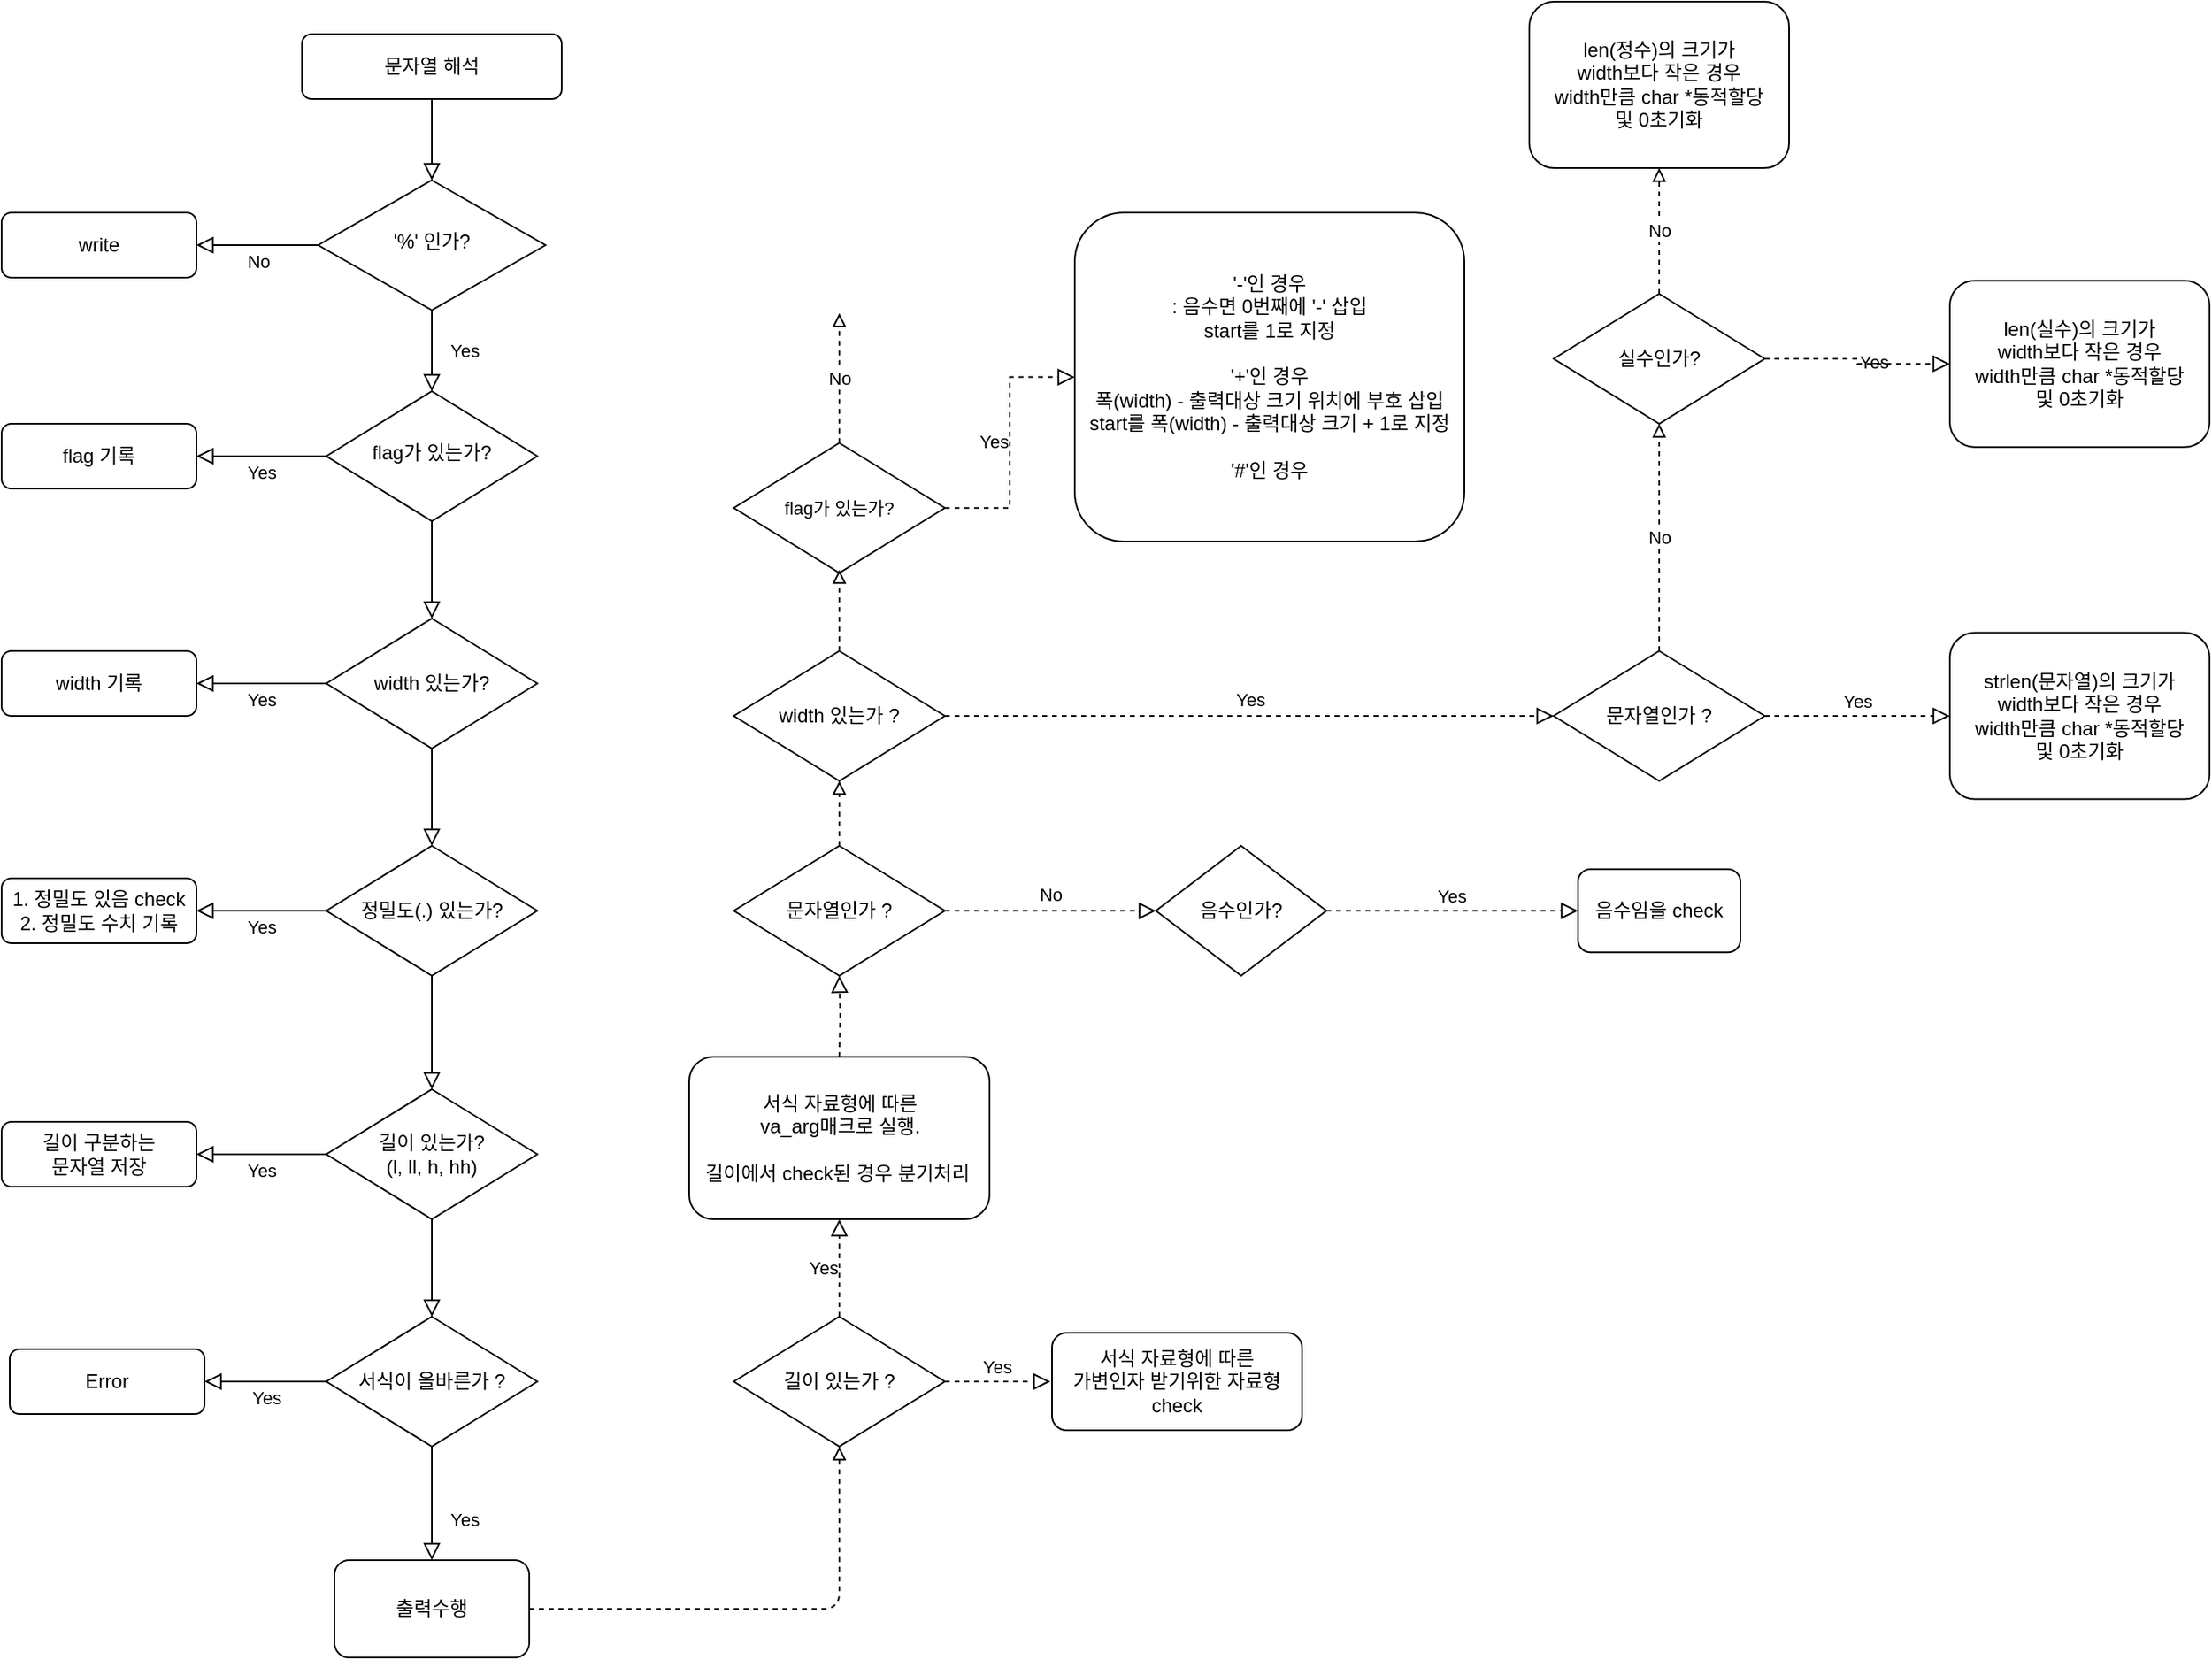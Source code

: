 <mxfile version="13.8.8" type="github">
  <diagram id="C5RBs43oDa-KdzZeNtuy" name="Page-1">
    <mxGraphModel dx="1545" dy="794" grid="1" gridSize="10" guides="1" tooltips="1" connect="1" arrows="1" fold="1" page="1" pageScale="1" pageWidth="827" pageHeight="1169" math="0" shadow="0">
      <root>
        <mxCell id="WIyWlLk6GJQsqaUBKTNV-0" />
        <mxCell id="WIyWlLk6GJQsqaUBKTNV-1" parent="WIyWlLk6GJQsqaUBKTNV-0" />
        <mxCell id="WIyWlLk6GJQsqaUBKTNV-2" value="" style="rounded=0;html=1;jettySize=auto;orthogonalLoop=1;fontSize=11;endArrow=block;endFill=0;endSize=8;strokeWidth=1;shadow=0;labelBackgroundColor=none;edgeStyle=orthogonalEdgeStyle;" parent="WIyWlLk6GJQsqaUBKTNV-1" source="WIyWlLk6GJQsqaUBKTNV-3" target="WIyWlLk6GJQsqaUBKTNV-6" edge="1">
          <mxGeometry relative="1" as="geometry" />
        </mxCell>
        <mxCell id="WIyWlLk6GJQsqaUBKTNV-3" value="문자열 해석" style="rounded=1;whiteSpace=wrap;html=1;fontSize=12;glass=0;strokeWidth=1;shadow=0;" parent="WIyWlLk6GJQsqaUBKTNV-1" vertex="1">
          <mxGeometry x="315" y="190" width="160" height="40" as="geometry" />
        </mxCell>
        <mxCell id="WIyWlLk6GJQsqaUBKTNV-4" value="Yes" style="rounded=0;html=1;jettySize=auto;orthogonalLoop=1;fontSize=11;endArrow=block;endFill=0;endSize=8;strokeWidth=1;shadow=0;labelBackgroundColor=none;edgeStyle=orthogonalEdgeStyle;" parent="WIyWlLk6GJQsqaUBKTNV-1" source="WIyWlLk6GJQsqaUBKTNV-6" target="WIyWlLk6GJQsqaUBKTNV-10" edge="1">
          <mxGeometry y="20" relative="1" as="geometry">
            <mxPoint as="offset" />
          </mxGeometry>
        </mxCell>
        <mxCell id="WIyWlLk6GJQsqaUBKTNV-5" value="No" style="edgeStyle=orthogonalEdgeStyle;rounded=0;html=1;jettySize=auto;orthogonalLoop=1;fontSize=11;endArrow=block;endFill=0;endSize=8;strokeWidth=1;shadow=0;labelBackgroundColor=none;entryX=1;entryY=0.5;entryDx=0;entryDy=0;exitX=0;exitY=0.5;exitDx=0;exitDy=0;" parent="WIyWlLk6GJQsqaUBKTNV-1" source="WIyWlLk6GJQsqaUBKTNV-6" target="WIyWlLk6GJQsqaUBKTNV-7" edge="1">
          <mxGeometry y="10" relative="1" as="geometry">
            <mxPoint as="offset" />
            <mxPoint x="46" y="320" as="sourcePoint" />
          </mxGeometry>
        </mxCell>
        <mxCell id="WIyWlLk6GJQsqaUBKTNV-6" value="&#39;%&#39; 인가?" style="rhombus;whiteSpace=wrap;html=1;shadow=0;fontFamily=Helvetica;fontSize=12;align=center;strokeWidth=1;spacing=6;spacingTop=-4;" parent="WIyWlLk6GJQsqaUBKTNV-1" vertex="1">
          <mxGeometry x="325" y="280" width="140" height="80" as="geometry" />
        </mxCell>
        <mxCell id="WIyWlLk6GJQsqaUBKTNV-7" value="write" style="rounded=1;whiteSpace=wrap;html=1;fontSize=12;glass=0;strokeWidth=1;shadow=0;" parent="WIyWlLk6GJQsqaUBKTNV-1" vertex="1">
          <mxGeometry x="130" y="300" width="120" height="40" as="geometry" />
        </mxCell>
        <mxCell id="WIyWlLk6GJQsqaUBKTNV-8" value="" style="rounded=0;html=1;jettySize=auto;orthogonalLoop=1;fontSize=11;endArrow=block;endFill=0;endSize=8;strokeWidth=1;shadow=0;labelBackgroundColor=none;edgeStyle=orthogonalEdgeStyle;entryX=0.5;entryY=0;entryDx=0;entryDy=0;" parent="WIyWlLk6GJQsqaUBKTNV-1" source="WIyWlLk6GJQsqaUBKTNV-10" target="HWznGPXGOaG3OOnh7ew8-0" edge="1">
          <mxGeometry x="0.273" y="20" relative="1" as="geometry">
            <mxPoint as="offset" />
            <mxPoint x="415" y="540" as="targetPoint" />
            <Array as="points" />
          </mxGeometry>
        </mxCell>
        <mxCell id="WIyWlLk6GJQsqaUBKTNV-9" value="Yes" style="edgeStyle=orthogonalEdgeStyle;rounded=0;html=1;jettySize=auto;orthogonalLoop=1;fontSize=11;endArrow=block;endFill=0;endSize=8;strokeWidth=1;shadow=0;labelBackgroundColor=none;entryX=1;entryY=0.5;entryDx=0;entryDy=0;exitX=0;exitY=0.5;exitDx=0;exitDy=0;" parent="WIyWlLk6GJQsqaUBKTNV-1" source="WIyWlLk6GJQsqaUBKTNV-10" target="WIyWlLk6GJQsqaUBKTNV-12" edge="1">
          <mxGeometry y="10" relative="1" as="geometry">
            <mxPoint as="offset" />
            <mxPoint x="41" y="450" as="sourcePoint" />
          </mxGeometry>
        </mxCell>
        <mxCell id="WIyWlLk6GJQsqaUBKTNV-10" value="flag가 있는가?" style="rhombus;whiteSpace=wrap;html=1;shadow=0;fontFamily=Helvetica;fontSize=12;align=center;strokeWidth=1;spacing=6;spacingTop=-4;" parent="WIyWlLk6GJQsqaUBKTNV-1" vertex="1">
          <mxGeometry x="330" y="410" width="130" height="80" as="geometry" />
        </mxCell>
        <mxCell id="WIyWlLk6GJQsqaUBKTNV-12" value="flag 기록" style="rounded=1;whiteSpace=wrap;html=1;fontSize=12;glass=0;strokeWidth=1;shadow=0;" parent="WIyWlLk6GJQsqaUBKTNV-1" vertex="1">
          <mxGeometry x="130" y="430" width="120" height="40" as="geometry" />
        </mxCell>
        <mxCell id="HWznGPXGOaG3OOnh7ew8-0" value="width 있는가?" style="rhombus;whiteSpace=wrap;html=1;" vertex="1" parent="WIyWlLk6GJQsqaUBKTNV-1">
          <mxGeometry x="330" y="550" width="130" height="80" as="geometry" />
        </mxCell>
        <mxCell id="HWznGPXGOaG3OOnh7ew8-6" value="width 기록" style="rounded=1;whiteSpace=wrap;html=1;fontSize=12;glass=0;strokeWidth=1;shadow=0;" vertex="1" parent="WIyWlLk6GJQsqaUBKTNV-1">
          <mxGeometry x="130" y="570" width="120" height="40" as="geometry" />
        </mxCell>
        <mxCell id="HWznGPXGOaG3OOnh7ew8-9" value="정밀도(.) 있는가?" style="rhombus;whiteSpace=wrap;html=1;" vertex="1" parent="WIyWlLk6GJQsqaUBKTNV-1">
          <mxGeometry x="330" y="690" width="130" height="80" as="geometry" />
        </mxCell>
        <mxCell id="HWznGPXGOaG3OOnh7ew8-10" value="" style="rounded=0;html=1;jettySize=auto;orthogonalLoop=1;fontSize=11;endArrow=block;endFill=0;endSize=8;strokeWidth=1;shadow=0;labelBackgroundColor=none;edgeStyle=orthogonalEdgeStyle;entryX=0.5;entryY=0;entryDx=0;entryDy=0;exitX=0.5;exitY=1;exitDx=0;exitDy=0;" edge="1" parent="WIyWlLk6GJQsqaUBKTNV-1" source="HWznGPXGOaG3OOnh7ew8-0" target="HWznGPXGOaG3OOnh7ew8-9">
          <mxGeometry x="0.273" y="20" relative="1" as="geometry">
            <mxPoint as="offset" />
            <mxPoint x="405" y="520" as="sourcePoint" />
            <mxPoint x="405" y="610" as="targetPoint" />
            <Array as="points" />
          </mxGeometry>
        </mxCell>
        <mxCell id="HWznGPXGOaG3OOnh7ew8-12" value="1. 정밀도 있음 check&lt;br&gt;2. 정밀도 수치 기록" style="rounded=1;whiteSpace=wrap;html=1;fontSize=12;glass=0;strokeWidth=1;shadow=0;" vertex="1" parent="WIyWlLk6GJQsqaUBKTNV-1">
          <mxGeometry x="130" y="710" width="120" height="40" as="geometry" />
        </mxCell>
        <mxCell id="HWznGPXGOaG3OOnh7ew8-13" value="길이 있는가?&lt;br&gt;(l, ll, h, hh)" style="rhombus;whiteSpace=wrap;html=1;" vertex="1" parent="WIyWlLk6GJQsqaUBKTNV-1">
          <mxGeometry x="330" y="840" width="130" height="80" as="geometry" />
        </mxCell>
        <mxCell id="HWznGPXGOaG3OOnh7ew8-15" value="길이 구분하는 &lt;br&gt;문자열 저장" style="rounded=1;whiteSpace=wrap;html=1;fontSize=12;glass=0;strokeWidth=1;shadow=0;" vertex="1" parent="WIyWlLk6GJQsqaUBKTNV-1">
          <mxGeometry x="130" y="860" width="120" height="40" as="geometry" />
        </mxCell>
        <mxCell id="HWznGPXGOaG3OOnh7ew8-16" value="" style="rounded=0;html=1;jettySize=auto;orthogonalLoop=1;fontSize=11;endArrow=block;endFill=0;endSize=8;strokeWidth=1;shadow=0;labelBackgroundColor=none;edgeStyle=orthogonalEdgeStyle;exitX=0.5;exitY=1;exitDx=0;exitDy=0;" edge="1" parent="WIyWlLk6GJQsqaUBKTNV-1" source="HWznGPXGOaG3OOnh7ew8-9">
          <mxGeometry x="0.273" y="20" relative="1" as="geometry">
            <mxPoint as="offset" />
            <mxPoint x="394.5" y="775" as="sourcePoint" />
            <mxPoint x="395" y="840" as="targetPoint" />
            <Array as="points" />
          </mxGeometry>
        </mxCell>
        <mxCell id="HWznGPXGOaG3OOnh7ew8-17" value="서식이 올바른가 ?" style="rhombus;whiteSpace=wrap;html=1;" vertex="1" parent="WIyWlLk6GJQsqaUBKTNV-1">
          <mxGeometry x="330" y="980" width="130" height="80" as="geometry" />
        </mxCell>
        <mxCell id="HWznGPXGOaG3OOnh7ew8-19" value="Error" style="rounded=1;whiteSpace=wrap;html=1;fontSize=12;glass=0;strokeWidth=1;shadow=0;" vertex="1" parent="WIyWlLk6GJQsqaUBKTNV-1">
          <mxGeometry x="135" y="1000" width="120" height="40" as="geometry" />
        </mxCell>
        <mxCell id="HWznGPXGOaG3OOnh7ew8-20" value="" style="rounded=0;html=1;jettySize=auto;orthogonalLoop=1;fontSize=11;endArrow=block;endFill=0;endSize=8;strokeWidth=1;shadow=0;labelBackgroundColor=none;edgeStyle=orthogonalEdgeStyle;exitX=0.5;exitY=1;exitDx=0;exitDy=0;entryX=0.5;entryY=0;entryDx=0;entryDy=0;" edge="1" parent="WIyWlLk6GJQsqaUBKTNV-1" source="HWznGPXGOaG3OOnh7ew8-13" target="HWznGPXGOaG3OOnh7ew8-17">
          <mxGeometry x="0.273" y="20" relative="1" as="geometry">
            <mxPoint as="offset" />
            <mxPoint x="394.5" y="1030" as="sourcePoint" />
            <mxPoint x="395" y="990" as="targetPoint" />
            <Array as="points" />
          </mxGeometry>
        </mxCell>
        <mxCell id="HWznGPXGOaG3OOnh7ew8-26" value="Yes" style="rounded=0;html=1;jettySize=auto;orthogonalLoop=1;fontSize=11;endArrow=block;endFill=0;endSize=8;strokeWidth=1;shadow=0;labelBackgroundColor=none;edgeStyle=orthogonalEdgeStyle;exitX=0.5;exitY=1;exitDx=0;exitDy=0;entryX=0.5;entryY=0;entryDx=0;entryDy=0;" edge="1" parent="WIyWlLk6GJQsqaUBKTNV-1" source="HWznGPXGOaG3OOnh7ew8-17">
          <mxGeometry x="0.273" y="20" relative="1" as="geometry">
            <mxPoint as="offset" />
            <mxPoint x="404.5" y="1040" as="sourcePoint" />
            <mxPoint x="395" y="1130" as="targetPoint" />
            <Array as="points" />
          </mxGeometry>
        </mxCell>
        <mxCell id="HWznGPXGOaG3OOnh7ew8-31" value="출력수행" style="rounded=1;whiteSpace=wrap;html=1;" vertex="1" parent="WIyWlLk6GJQsqaUBKTNV-1">
          <mxGeometry x="335" y="1130" width="120" height="60" as="geometry" />
        </mxCell>
        <mxCell id="HWznGPXGOaG3OOnh7ew8-33" value="Yes" style="edgeStyle=orthogonalEdgeStyle;rounded=0;html=1;jettySize=auto;orthogonalLoop=1;fontSize=11;endArrow=block;endFill=0;endSize=8;strokeWidth=1;shadow=0;labelBackgroundColor=none;entryX=1;entryY=0.5;entryDx=0;entryDy=0;exitX=0;exitY=0.5;exitDx=0;exitDy=0;" edge="1" parent="WIyWlLk6GJQsqaUBKTNV-1" source="HWznGPXGOaG3OOnh7ew8-0" target="HWznGPXGOaG3OOnh7ew8-6">
          <mxGeometry y="10" relative="1" as="geometry">
            <mxPoint as="offset" />
            <mxPoint x="340" y="495" as="sourcePoint" />
            <mxPoint x="260" y="495" as="targetPoint" />
          </mxGeometry>
        </mxCell>
        <mxCell id="HWznGPXGOaG3OOnh7ew8-34" value="Yes" style="edgeStyle=orthogonalEdgeStyle;rounded=0;html=1;jettySize=auto;orthogonalLoop=1;fontSize=11;endArrow=block;endFill=0;endSize=8;strokeWidth=1;shadow=0;labelBackgroundColor=none;entryX=1;entryY=0.5;entryDx=0;entryDy=0;exitX=0;exitY=0.5;exitDx=0;exitDy=0;" edge="1" parent="WIyWlLk6GJQsqaUBKTNV-1" source="HWznGPXGOaG3OOnh7ew8-9" target="HWznGPXGOaG3OOnh7ew8-12">
          <mxGeometry y="10" relative="1" as="geometry">
            <mxPoint as="offset" />
            <mxPoint x="340" y="600" as="sourcePoint" />
            <mxPoint x="260" y="600" as="targetPoint" />
          </mxGeometry>
        </mxCell>
        <mxCell id="HWznGPXGOaG3OOnh7ew8-35" value="Yes" style="edgeStyle=orthogonalEdgeStyle;rounded=0;html=1;jettySize=auto;orthogonalLoop=1;fontSize=11;endArrow=block;endFill=0;endSize=8;strokeWidth=1;shadow=0;labelBackgroundColor=none;entryX=1;entryY=0.5;entryDx=0;entryDy=0;exitX=0;exitY=0.5;exitDx=0;exitDy=0;" edge="1" parent="WIyWlLk6GJQsqaUBKTNV-1" source="HWznGPXGOaG3OOnh7ew8-13" target="HWznGPXGOaG3OOnh7ew8-15">
          <mxGeometry y="10" relative="1" as="geometry">
            <mxPoint as="offset" />
            <mxPoint x="340" y="740" as="sourcePoint" />
            <mxPoint x="260" y="740" as="targetPoint" />
          </mxGeometry>
        </mxCell>
        <mxCell id="HWznGPXGOaG3OOnh7ew8-36" value="Yes" style="edgeStyle=orthogonalEdgeStyle;rounded=0;html=1;jettySize=auto;orthogonalLoop=1;fontSize=11;endArrow=block;endFill=0;endSize=8;strokeWidth=1;shadow=0;labelBackgroundColor=none;entryX=1;entryY=0.5;entryDx=0;entryDy=0;exitX=0;exitY=0.5;exitDx=0;exitDy=0;" edge="1" parent="WIyWlLk6GJQsqaUBKTNV-1" source="HWznGPXGOaG3OOnh7ew8-17" target="HWznGPXGOaG3OOnh7ew8-19">
          <mxGeometry y="10" relative="1" as="geometry">
            <mxPoint as="offset" />
            <mxPoint x="340" y="890" as="sourcePoint" />
            <mxPoint x="260" y="890" as="targetPoint" />
          </mxGeometry>
        </mxCell>
        <mxCell id="HWznGPXGOaG3OOnh7ew8-40" value="서식 자료형에 따른&lt;br&gt;va_arg매크로 실행.&lt;br&gt;&lt;br&gt;길이에서 check된 경우 분기처리&amp;nbsp;" style="rounded=1;whiteSpace=wrap;html=1;" vertex="1" parent="WIyWlLk6GJQsqaUBKTNV-1">
          <mxGeometry x="553.5" y="820" width="185" height="100" as="geometry" />
        </mxCell>
        <mxCell id="HWznGPXGOaG3OOnh7ew8-42" value="" style="endArrow=block;html=1;dashed=1;endFill=0;entryX=0.5;entryY=1;entryDx=0;entryDy=0;exitX=1;exitY=0.5;exitDx=0;exitDy=0;" edge="1" parent="WIyWlLk6GJQsqaUBKTNV-1" source="HWznGPXGOaG3OOnh7ew8-31" target="HWznGPXGOaG3OOnh7ew8-47">
          <mxGeometry width="50" height="50" relative="1" as="geometry">
            <mxPoint x="646" y="1160" as="sourcePoint" />
            <mxPoint x="651" y="1080" as="targetPoint" />
            <Array as="points">
              <mxPoint x="646" y="1160" />
            </Array>
          </mxGeometry>
        </mxCell>
        <mxCell id="HWznGPXGOaG3OOnh7ew8-47" value="길이 있는가 ?" style="rhombus;whiteSpace=wrap;html=1;" vertex="1" parent="WIyWlLk6GJQsqaUBKTNV-1">
          <mxGeometry x="581" y="980" width="130" height="80" as="geometry" />
        </mxCell>
        <mxCell id="HWznGPXGOaG3OOnh7ew8-48" value="Yes" style="edgeStyle=orthogonalEdgeStyle;rounded=0;html=1;jettySize=auto;orthogonalLoop=1;fontSize=11;endArrow=block;endFill=0;endSize=8;strokeWidth=1;shadow=0;labelBackgroundColor=none;exitX=1;exitY=0.5;exitDx=0;exitDy=0;dashed=1;" edge="1" parent="WIyWlLk6GJQsqaUBKTNV-1" source="HWznGPXGOaG3OOnh7ew8-47">
          <mxGeometry y="10" relative="1" as="geometry">
            <mxPoint as="offset" />
            <mxPoint x="335" y="1030" as="sourcePoint" />
            <mxPoint x="776" y="1020" as="targetPoint" />
          </mxGeometry>
        </mxCell>
        <mxCell id="HWznGPXGOaG3OOnh7ew8-49" value="서식 자료형에 따른&lt;br&gt;가변인자 받기위한 자료형 check" style="rounded=1;whiteSpace=wrap;html=1;" vertex="1" parent="WIyWlLk6GJQsqaUBKTNV-1">
          <mxGeometry x="777" y="990" width="154" height="60" as="geometry" />
        </mxCell>
        <mxCell id="HWznGPXGOaG3OOnh7ew8-50" value="&lt;font style=&quot;font-size: 12px&quot;&gt;width 있는가 ?&lt;/font&gt;" style="rhombus;whiteSpace=wrap;html=1;" vertex="1" parent="WIyWlLk6GJQsqaUBKTNV-1">
          <mxGeometry x="581" y="570" width="130" height="80" as="geometry" />
        </mxCell>
        <mxCell id="HWznGPXGOaG3OOnh7ew8-54" value="&lt;span style=&quot;font-size: 11px&quot;&gt;flag가 있는가?&lt;/span&gt;" style="rhombus;whiteSpace=wrap;html=1;" vertex="1" parent="WIyWlLk6GJQsqaUBKTNV-1">
          <mxGeometry x="581" y="441.87" width="130" height="80" as="geometry" />
        </mxCell>
        <mxCell id="HWznGPXGOaG3OOnh7ew8-56" value="No" style="endArrow=block;html=1;dashed=1;exitX=0.5;exitY=0;exitDx=0;exitDy=0;endFill=0;" edge="1" parent="WIyWlLk6GJQsqaUBKTNV-1" source="HWznGPXGOaG3OOnh7ew8-54">
          <mxGeometry width="50" height="50" relative="1" as="geometry">
            <mxPoint x="645.5" y="451.87" as="sourcePoint" />
            <mxPoint x="646" y="361.87" as="targetPoint" />
            <Array as="points" />
          </mxGeometry>
        </mxCell>
        <mxCell id="HWznGPXGOaG3OOnh7ew8-57" value="" style="endArrow=block;html=1;dashed=1;exitX=0.5;exitY=0;exitDx=0;exitDy=0;endFill=0;" edge="1" parent="WIyWlLk6GJQsqaUBKTNV-1" source="HWznGPXGOaG3OOnh7ew8-50">
          <mxGeometry width="50" height="50" relative="1" as="geometry">
            <mxPoint x="656" y="730" as="sourcePoint" />
            <mxPoint x="646" y="520" as="targetPoint" />
            <Array as="points" />
          </mxGeometry>
        </mxCell>
        <mxCell id="HWznGPXGOaG3OOnh7ew8-59" value="Yes" style="edgeStyle=orthogonalEdgeStyle;rounded=0;html=1;jettySize=auto;orthogonalLoop=1;fontSize=11;endArrow=block;endFill=0;endSize=8;strokeWidth=1;shadow=0;labelBackgroundColor=none;exitX=1;exitY=0.5;exitDx=0;exitDy=0;dashed=1;" edge="1" parent="WIyWlLk6GJQsqaUBKTNV-1" source="HWznGPXGOaG3OOnh7ew8-62">
          <mxGeometry y="10" relative="1" as="geometry">
            <mxPoint as="offset" />
            <mxPoint x="1290" y="605" as="sourcePoint" />
            <mxPoint x="1330" y="610" as="targetPoint" />
          </mxGeometry>
        </mxCell>
        <mxCell id="HWznGPXGOaG3OOnh7ew8-60" value="strlen(문자열)의 크기가&lt;br&gt;width보다 작은 경우&lt;br&gt;width만큼 char *동적할당&lt;br&gt;및 0초기화" style="rounded=1;whiteSpace=wrap;html=1;" vertex="1" parent="WIyWlLk6GJQsqaUBKTNV-1">
          <mxGeometry x="1330" y="558.75" width="160" height="102.5" as="geometry" />
        </mxCell>
        <mxCell id="HWznGPXGOaG3OOnh7ew8-62" value="문자열인가 ?" style="rhombus;whiteSpace=wrap;html=1;" vertex="1" parent="WIyWlLk6GJQsqaUBKTNV-1">
          <mxGeometry x="1086" y="570" width="130" height="80" as="geometry" />
        </mxCell>
        <mxCell id="HWznGPXGOaG3OOnh7ew8-64" value="Yes" style="edgeStyle=orthogonalEdgeStyle;rounded=0;html=1;jettySize=auto;orthogonalLoop=1;fontSize=11;endArrow=block;endFill=0;endSize=8;strokeWidth=1;shadow=0;labelBackgroundColor=none;exitX=1;exitY=0.5;exitDx=0;exitDy=0;dashed=1;entryX=0;entryY=0.5;entryDx=0;entryDy=0;" edge="1" parent="WIyWlLk6GJQsqaUBKTNV-1" source="HWznGPXGOaG3OOnh7ew8-50" target="HWznGPXGOaG3OOnh7ew8-62">
          <mxGeometry y="10" relative="1" as="geometry">
            <mxPoint as="offset" />
            <mxPoint x="916" y="620" as="sourcePoint" />
            <mxPoint x="776" y="610" as="targetPoint" />
          </mxGeometry>
        </mxCell>
        <mxCell id="HWznGPXGOaG3OOnh7ew8-68" value="No" style="endArrow=block;html=1;dashed=1;exitX=0.5;exitY=0;exitDx=0;exitDy=0;endFill=0;entryX=0.5;entryY=1;entryDx=0;entryDy=0;" edge="1" parent="WIyWlLk6GJQsqaUBKTNV-1" source="HWznGPXGOaG3OOnh7ew8-62" target="HWznGPXGOaG3OOnh7ew8-69">
          <mxGeometry width="50" height="50" relative="1" as="geometry">
            <mxPoint x="1145" y="520" as="sourcePoint" />
            <mxPoint x="1146" y="460" as="targetPoint" />
            <Array as="points" />
          </mxGeometry>
        </mxCell>
        <mxCell id="HWznGPXGOaG3OOnh7ew8-69" value="실수인가?" style="rhombus;whiteSpace=wrap;html=1;" vertex="1" parent="WIyWlLk6GJQsqaUBKTNV-1">
          <mxGeometry x="1086" y="350" width="130" height="80" as="geometry" />
        </mxCell>
        <mxCell id="HWznGPXGOaG3OOnh7ew8-70" value="Yes" style="edgeStyle=orthogonalEdgeStyle;rounded=0;html=1;jettySize=auto;orthogonalLoop=1;fontSize=11;endArrow=block;endFill=0;endSize=8;strokeWidth=1;shadow=0;labelBackgroundColor=none;exitX=1;exitY=0.5;exitDx=0;exitDy=0;dashed=1;entryX=0;entryY=0.5;entryDx=0;entryDy=0;" edge="1" parent="WIyWlLk6GJQsqaUBKTNV-1" source="HWznGPXGOaG3OOnh7ew8-69" target="HWznGPXGOaG3OOnh7ew8-72">
          <mxGeometry y="10" relative="1" as="geometry">
            <mxPoint as="offset" />
            <mxPoint x="1230" y="553.12" as="sourcePoint" />
            <mxPoint x="1340" y="393.12" as="targetPoint" />
          </mxGeometry>
        </mxCell>
        <mxCell id="HWznGPXGOaG3OOnh7ew8-71" value="No" style="endArrow=block;html=1;dashed=1;exitX=0.5;exitY=0;exitDx=0;exitDy=0;endFill=0;entryX=0.5;entryY=1;entryDx=0;entryDy=0;" edge="1" parent="WIyWlLk6GJQsqaUBKTNV-1" source="HWznGPXGOaG3OOnh7ew8-69" target="HWznGPXGOaG3OOnh7ew8-73">
          <mxGeometry width="50" height="50" relative="1" as="geometry">
            <mxPoint x="1165" y="513.12" as="sourcePoint" />
            <mxPoint x="1155" y="273.12" as="targetPoint" />
            <Array as="points" />
          </mxGeometry>
        </mxCell>
        <mxCell id="HWznGPXGOaG3OOnh7ew8-72" value="len(실수)의 크기가&lt;br&gt;width보다 작은 경우&lt;br&gt;width만큼 char *동적할당&lt;br&gt;및 0초기화" style="rounded=1;whiteSpace=wrap;html=1;" vertex="1" parent="WIyWlLk6GJQsqaUBKTNV-1">
          <mxGeometry x="1330" y="341.87" width="160" height="102.5" as="geometry" />
        </mxCell>
        <mxCell id="HWznGPXGOaG3OOnh7ew8-73" value="len(정수)의 크기가&lt;br&gt;width보다 작은 경우&lt;br&gt;width만큼 char *동적할당&lt;br&gt;및 0초기화" style="rounded=1;whiteSpace=wrap;html=1;" vertex="1" parent="WIyWlLk6GJQsqaUBKTNV-1">
          <mxGeometry x="1071" y="170" width="160" height="102.5" as="geometry" />
        </mxCell>
        <mxCell id="HWznGPXGOaG3OOnh7ew8-84" value="&#39;-&#39;인 경우&lt;br&gt;: 음수면 0번째에 &#39;-&#39; 삽입&lt;br&gt;start를 1로 지정&lt;br&gt;&lt;br&gt;&#39;+&#39;인 경우&lt;br&gt;폭(width) - 출력대상 크기 위치에 부호 삽입&lt;br&gt;start를 폭(width) - 출력대상 크기 + 1로 지정&lt;br&gt;&lt;br&gt;&#39;#&#39;인 경우&lt;br&gt;" style="rounded=1;whiteSpace=wrap;html=1;" vertex="1" parent="WIyWlLk6GJQsqaUBKTNV-1">
          <mxGeometry x="791" y="300" width="240" height="202.5" as="geometry" />
        </mxCell>
        <mxCell id="HWznGPXGOaG3OOnh7ew8-85" value="음수인가?" style="rhombus;whiteSpace=wrap;html=1;" vertex="1" parent="WIyWlLk6GJQsqaUBKTNV-1">
          <mxGeometry x="841" y="690.01" width="105" height="80" as="geometry" />
        </mxCell>
        <mxCell id="HWznGPXGOaG3OOnh7ew8-86" value="Yes" style="edgeStyle=orthogonalEdgeStyle;rounded=0;html=1;jettySize=auto;orthogonalLoop=1;fontSize=11;endArrow=block;endFill=0;endSize=8;strokeWidth=1;shadow=0;labelBackgroundColor=none;exitX=1;exitY=0.5;exitDx=0;exitDy=0;dashed=1;" edge="1" source="HWznGPXGOaG3OOnh7ew8-85" parent="WIyWlLk6GJQsqaUBKTNV-1">
          <mxGeometry y="10" relative="1" as="geometry">
            <mxPoint as="offset" />
            <mxPoint x="1051" y="730" as="sourcePoint" />
            <mxPoint x="1101" y="730" as="targetPoint" />
          </mxGeometry>
        </mxCell>
        <mxCell id="HWznGPXGOaG3OOnh7ew8-87" value="문자열인가 ?" style="rhombus;whiteSpace=wrap;html=1;" vertex="1" parent="WIyWlLk6GJQsqaUBKTNV-1">
          <mxGeometry x="581" y="690" width="130" height="80" as="geometry" />
        </mxCell>
        <mxCell id="HWznGPXGOaG3OOnh7ew8-88" value="No" style="edgeStyle=orthogonalEdgeStyle;rounded=0;html=1;jettySize=auto;orthogonalLoop=1;fontSize=11;endArrow=block;endFill=0;endSize=8;strokeWidth=1;shadow=0;labelBackgroundColor=none;exitX=1;exitY=0.5;exitDx=0;exitDy=0;dashed=1;entryX=0;entryY=0.5;entryDx=0;entryDy=0;" edge="1" source="HWznGPXGOaG3OOnh7ew8-87" target="HWznGPXGOaG3OOnh7ew8-85" parent="WIyWlLk6GJQsqaUBKTNV-1">
          <mxGeometry y="10" relative="1" as="geometry">
            <mxPoint as="offset" />
            <mxPoint x="896" y="740" as="sourcePoint" />
            <mxPoint x="756" y="730" as="targetPoint" />
          </mxGeometry>
        </mxCell>
        <mxCell id="HWznGPXGOaG3OOnh7ew8-89" value="" style="endArrow=block;html=1;dashed=1;endFill=0;entryX=0.5;entryY=1;entryDx=0;entryDy=0;" edge="1" parent="WIyWlLk6GJQsqaUBKTNV-1" target="HWznGPXGOaG3OOnh7ew8-50">
          <mxGeometry width="50" height="50" relative="1" as="geometry">
            <mxPoint x="646" y="690" as="sourcePoint" />
            <mxPoint x="656" y="780" as="targetPoint" />
            <Array as="points" />
          </mxGeometry>
        </mxCell>
        <mxCell id="HWznGPXGOaG3OOnh7ew8-90" value="음수임을 check" style="rounded=1;whiteSpace=wrap;html=1;" vertex="1" parent="WIyWlLk6GJQsqaUBKTNV-1">
          <mxGeometry x="1101" y="704.38" width="100" height="51.25" as="geometry" />
        </mxCell>
        <mxCell id="HWznGPXGOaG3OOnh7ew8-95" value="Yes" style="edgeStyle=orthogonalEdgeStyle;rounded=0;html=1;jettySize=auto;orthogonalLoop=1;fontSize=11;endArrow=block;endFill=0;endSize=8;strokeWidth=1;shadow=0;labelBackgroundColor=none;exitX=0.5;exitY=0;exitDx=0;exitDy=0;dashed=1;entryX=0.5;entryY=1;entryDx=0;entryDy=0;" edge="1" parent="WIyWlLk6GJQsqaUBKTNV-1" source="HWznGPXGOaG3OOnh7ew8-47" target="HWznGPXGOaG3OOnh7ew8-40">
          <mxGeometry y="10" relative="1" as="geometry">
            <mxPoint as="offset" />
            <mxPoint x="721" y="1030" as="sourcePoint" />
            <mxPoint x="786" y="1030" as="targetPoint" />
          </mxGeometry>
        </mxCell>
        <mxCell id="HWznGPXGOaG3OOnh7ew8-96" value="" style="edgeStyle=orthogonalEdgeStyle;rounded=0;html=1;jettySize=auto;orthogonalLoop=1;fontSize=11;endArrow=block;endFill=0;endSize=8;strokeWidth=1;shadow=0;labelBackgroundColor=none;dashed=1;entryX=0.5;entryY=1;entryDx=0;entryDy=0;" edge="1" parent="WIyWlLk6GJQsqaUBKTNV-1" target="HWznGPXGOaG3OOnh7ew8-87">
          <mxGeometry y="10" relative="1" as="geometry">
            <mxPoint as="offset" />
            <mxPoint x="646" y="820" as="sourcePoint" />
            <mxPoint x="656" y="940" as="targetPoint" />
          </mxGeometry>
        </mxCell>
        <mxCell id="HWznGPXGOaG3OOnh7ew8-97" value="Yes" style="edgeStyle=orthogonalEdgeStyle;rounded=0;html=1;jettySize=auto;orthogonalLoop=1;fontSize=11;endArrow=block;endFill=0;endSize=8;strokeWidth=1;shadow=0;labelBackgroundColor=none;exitX=1;exitY=0.5;exitDx=0;exitDy=0;dashed=1;entryX=0;entryY=0.5;entryDx=0;entryDy=0;" edge="1" parent="WIyWlLk6GJQsqaUBKTNV-1" source="HWznGPXGOaG3OOnh7ew8-54" target="HWznGPXGOaG3OOnh7ew8-84">
          <mxGeometry y="10" relative="1" as="geometry">
            <mxPoint as="offset" />
            <mxPoint x="721" y="660" as="sourcePoint" />
            <mxPoint x="781" y="482" as="targetPoint" />
          </mxGeometry>
        </mxCell>
      </root>
    </mxGraphModel>
  </diagram>
</mxfile>
